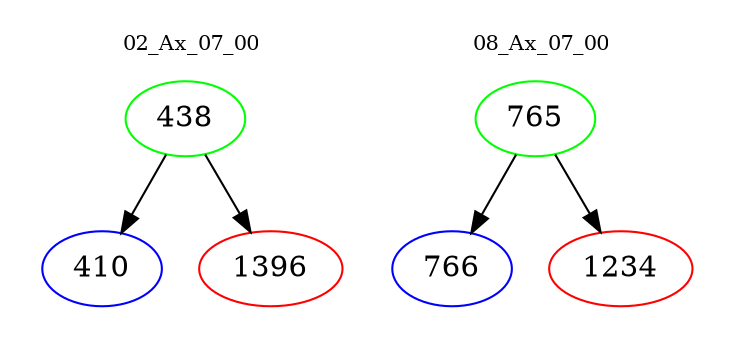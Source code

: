 digraph{
subgraph cluster_0 {
color = white
label = "02_Ax_07_00";
fontsize=10;
T0_438 [label="438", color="green"]
T0_438 -> T0_410 [color="black"]
T0_410 [label="410", color="blue"]
T0_438 -> T0_1396 [color="black"]
T0_1396 [label="1396", color="red"]
}
subgraph cluster_1 {
color = white
label = "08_Ax_07_00";
fontsize=10;
T1_765 [label="765", color="green"]
T1_765 -> T1_766 [color="black"]
T1_766 [label="766", color="blue"]
T1_765 -> T1_1234 [color="black"]
T1_1234 [label="1234", color="red"]
}
}
